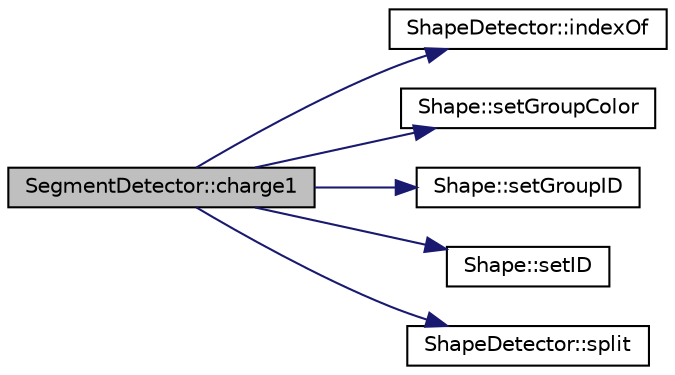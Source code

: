 digraph "SegmentDetector::charge1"
{
 // LATEX_PDF_SIZE
  edge [fontname="Helvetica",fontsize="10",labelfontname="Helvetica",labelfontsize="10"];
  node [fontname="Helvetica",fontsize="10",shape=record];
  rankdir="LR";
  Node1 [label="SegmentDetector::charge1",height=0.2,width=0.4,color="black", fillcolor="grey75", style="filled", fontcolor="black",tooltip=" "];
  Node1 -> Node2 [color="midnightblue",fontsize="10",style="solid",fontname="Helvetica"];
  Node2 [label="ShapeDetector::indexOf",height=0.2,width=0.4,color="black", fillcolor="white", style="filled",URL="$class_shape_detector.html#ab784b51770af4c6b9d53c57c77252213",tooltip=" "];
  Node1 -> Node3 [color="midnightblue",fontsize="10",style="solid",fontname="Helvetica"];
  Node3 [label="Shape::setGroupColor",height=0.2,width=0.4,color="black", fillcolor="white", style="filled",URL="$class_shape.html#aa9cb958ff73825d8ade157cf946c8f9f",tooltip=" "];
  Node1 -> Node4 [color="midnightblue",fontsize="10",style="solid",fontname="Helvetica"];
  Node4 [label="Shape::setGroupID",height=0.2,width=0.4,color="black", fillcolor="white", style="filled",URL="$class_shape.html#a37cddc7b1712bd5fb401856b78662776",tooltip=" "];
  Node1 -> Node5 [color="midnightblue",fontsize="10",style="solid",fontname="Helvetica"];
  Node5 [label="Shape::setID",height=0.2,width=0.4,color="black", fillcolor="white", style="filled",URL="$class_shape.html#af09a378bef48529dbf371bad0cd77093",tooltip=" "];
  Node1 -> Node6 [color="midnightblue",fontsize="10",style="solid",fontname="Helvetica"];
  Node6 [label="ShapeDetector::split",height=0.2,width=0.4,color="black", fillcolor="white", style="filled",URL="$class_shape_detector.html#a28eceede40b8ab9e82f67d7cc9f0899b",tooltip=" "];
}
